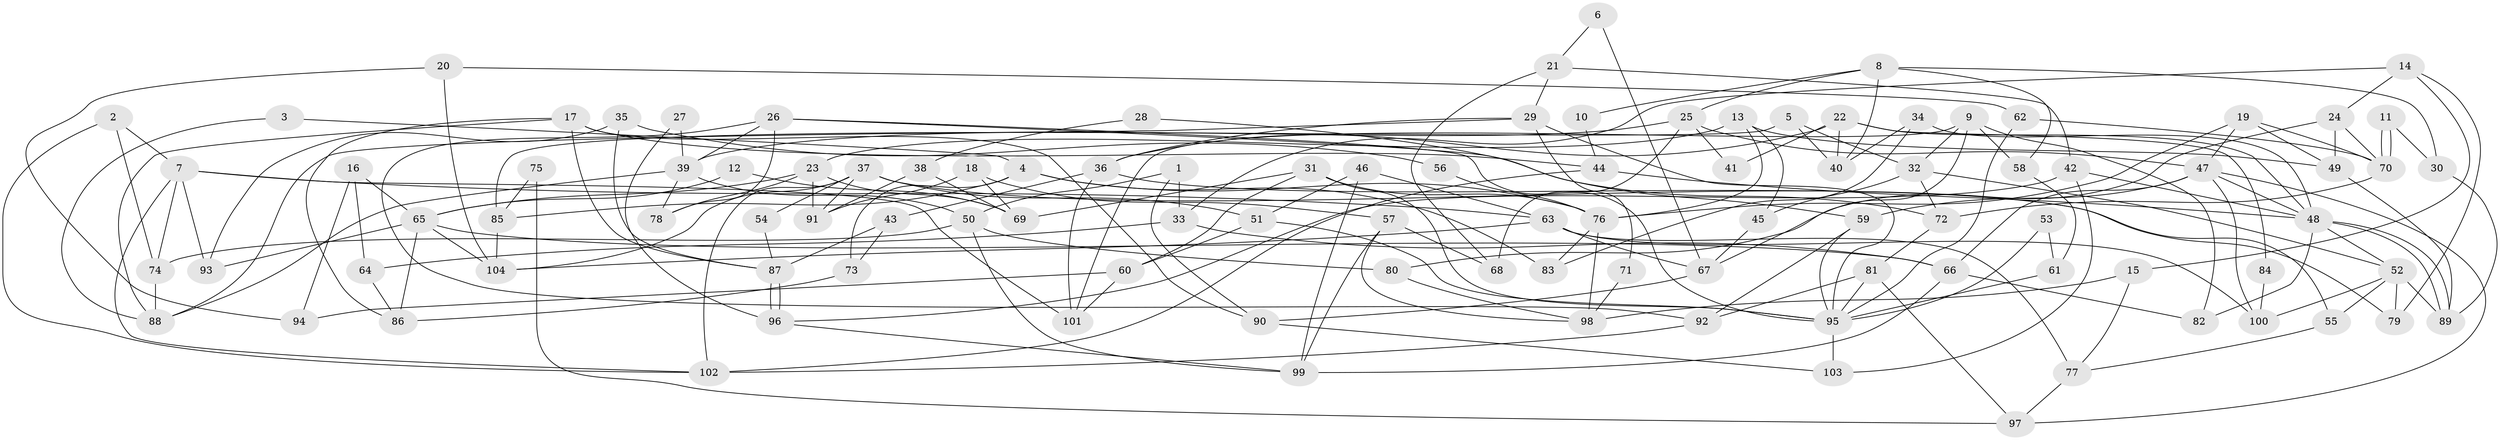 // coarse degree distribution, {5: 0.2903225806451613, 4: 0.16129032258064516, 3: 0.06451612903225806, 7: 0.12903225806451613, 2: 0.03225806451612903, 10: 0.0967741935483871, 1: 0.03225806451612903, 8: 0.06451612903225806, 6: 0.06451612903225806, 9: 0.06451612903225806}
// Generated by graph-tools (version 1.1) at 2025/55/03/04/25 21:55:08]
// undirected, 104 vertices, 208 edges
graph export_dot {
graph [start="1"]
  node [color=gray90,style=filled];
  1;
  2;
  3;
  4;
  5;
  6;
  7;
  8;
  9;
  10;
  11;
  12;
  13;
  14;
  15;
  16;
  17;
  18;
  19;
  20;
  21;
  22;
  23;
  24;
  25;
  26;
  27;
  28;
  29;
  30;
  31;
  32;
  33;
  34;
  35;
  36;
  37;
  38;
  39;
  40;
  41;
  42;
  43;
  44;
  45;
  46;
  47;
  48;
  49;
  50;
  51;
  52;
  53;
  54;
  55;
  56;
  57;
  58;
  59;
  60;
  61;
  62;
  63;
  64;
  65;
  66;
  67;
  68;
  69;
  70;
  71;
  72;
  73;
  74;
  75;
  76;
  77;
  78;
  79;
  80;
  81;
  82;
  83;
  84;
  85;
  86;
  87;
  88;
  89;
  90;
  91;
  92;
  93;
  94;
  95;
  96;
  97;
  98;
  99;
  100;
  101;
  102;
  103;
  104;
  1 -- 50;
  1 -- 90;
  1 -- 33;
  2 -- 102;
  2 -- 74;
  2 -- 7;
  3 -- 88;
  3 -- 4;
  4 -- 73;
  4 -- 76;
  4 -- 83;
  4 -- 85;
  5 -- 85;
  5 -- 32;
  5 -- 40;
  6 -- 21;
  6 -- 67;
  7 -- 102;
  7 -- 63;
  7 -- 74;
  7 -- 93;
  7 -- 101;
  8 -- 25;
  8 -- 40;
  8 -- 10;
  8 -- 30;
  8 -- 58;
  9 -- 67;
  9 -- 101;
  9 -- 32;
  9 -- 58;
  9 -- 82;
  10 -- 44;
  11 -- 30;
  11 -- 70;
  11 -- 70;
  12 -- 69;
  12 -- 65;
  13 -- 45;
  13 -- 23;
  13 -- 49;
  13 -- 76;
  14 -- 33;
  14 -- 24;
  14 -- 15;
  14 -- 79;
  15 -- 98;
  15 -- 77;
  16 -- 65;
  16 -- 64;
  16 -- 94;
  17 -- 44;
  17 -- 88;
  17 -- 86;
  17 -- 87;
  17 -- 90;
  18 -- 91;
  18 -- 57;
  18 -- 69;
  19 -- 47;
  19 -- 49;
  19 -- 70;
  19 -- 76;
  20 -- 94;
  20 -- 62;
  20 -- 104;
  21 -- 42;
  21 -- 29;
  21 -- 68;
  22 -- 48;
  22 -- 40;
  22 -- 36;
  22 -- 41;
  22 -- 84;
  23 -- 65;
  23 -- 69;
  23 -- 78;
  23 -- 91;
  24 -- 49;
  24 -- 70;
  24 -- 80;
  25 -- 39;
  25 -- 47;
  25 -- 41;
  25 -- 68;
  26 -- 95;
  26 -- 72;
  26 -- 39;
  26 -- 78;
  26 -- 92;
  27 -- 39;
  27 -- 96;
  28 -- 59;
  28 -- 38;
  29 -- 95;
  29 -- 36;
  29 -- 71;
  29 -- 88;
  30 -- 89;
  31 -- 76;
  31 -- 60;
  31 -- 69;
  31 -- 95;
  32 -- 52;
  32 -- 45;
  32 -- 72;
  33 -- 66;
  33 -- 64;
  34 -- 83;
  34 -- 48;
  34 -- 40;
  35 -- 87;
  35 -- 93;
  35 -- 56;
  36 -- 55;
  36 -- 43;
  36 -- 101;
  37 -- 104;
  37 -- 79;
  37 -- 51;
  37 -- 54;
  37 -- 91;
  37 -- 102;
  38 -- 91;
  38 -- 69;
  39 -- 78;
  39 -- 50;
  39 -- 88;
  42 -- 96;
  42 -- 48;
  42 -- 103;
  43 -- 87;
  43 -- 73;
  44 -- 102;
  44 -- 48;
  45 -- 67;
  46 -- 51;
  46 -- 99;
  46 -- 63;
  47 -- 59;
  47 -- 66;
  47 -- 48;
  47 -- 97;
  47 -- 100;
  48 -- 89;
  48 -- 89;
  48 -- 52;
  48 -- 82;
  49 -- 89;
  50 -- 74;
  50 -- 80;
  50 -- 99;
  51 -- 95;
  51 -- 60;
  52 -- 100;
  52 -- 55;
  52 -- 79;
  52 -- 89;
  53 -- 95;
  53 -- 61;
  54 -- 87;
  55 -- 77;
  56 -- 76;
  57 -- 68;
  57 -- 98;
  57 -- 99;
  58 -- 61;
  59 -- 92;
  59 -- 95;
  60 -- 101;
  60 -- 94;
  61 -- 95;
  62 -- 70;
  62 -- 95;
  63 -- 67;
  63 -- 77;
  63 -- 100;
  63 -- 104;
  64 -- 86;
  65 -- 104;
  65 -- 66;
  65 -- 86;
  65 -- 93;
  66 -- 99;
  66 -- 82;
  67 -- 90;
  70 -- 72;
  71 -- 98;
  72 -- 81;
  73 -- 86;
  74 -- 88;
  75 -- 97;
  75 -- 85;
  76 -- 83;
  76 -- 98;
  77 -- 97;
  80 -- 98;
  81 -- 97;
  81 -- 92;
  81 -- 95;
  84 -- 100;
  85 -- 104;
  87 -- 96;
  87 -- 96;
  90 -- 103;
  92 -- 102;
  95 -- 103;
  96 -- 99;
}

